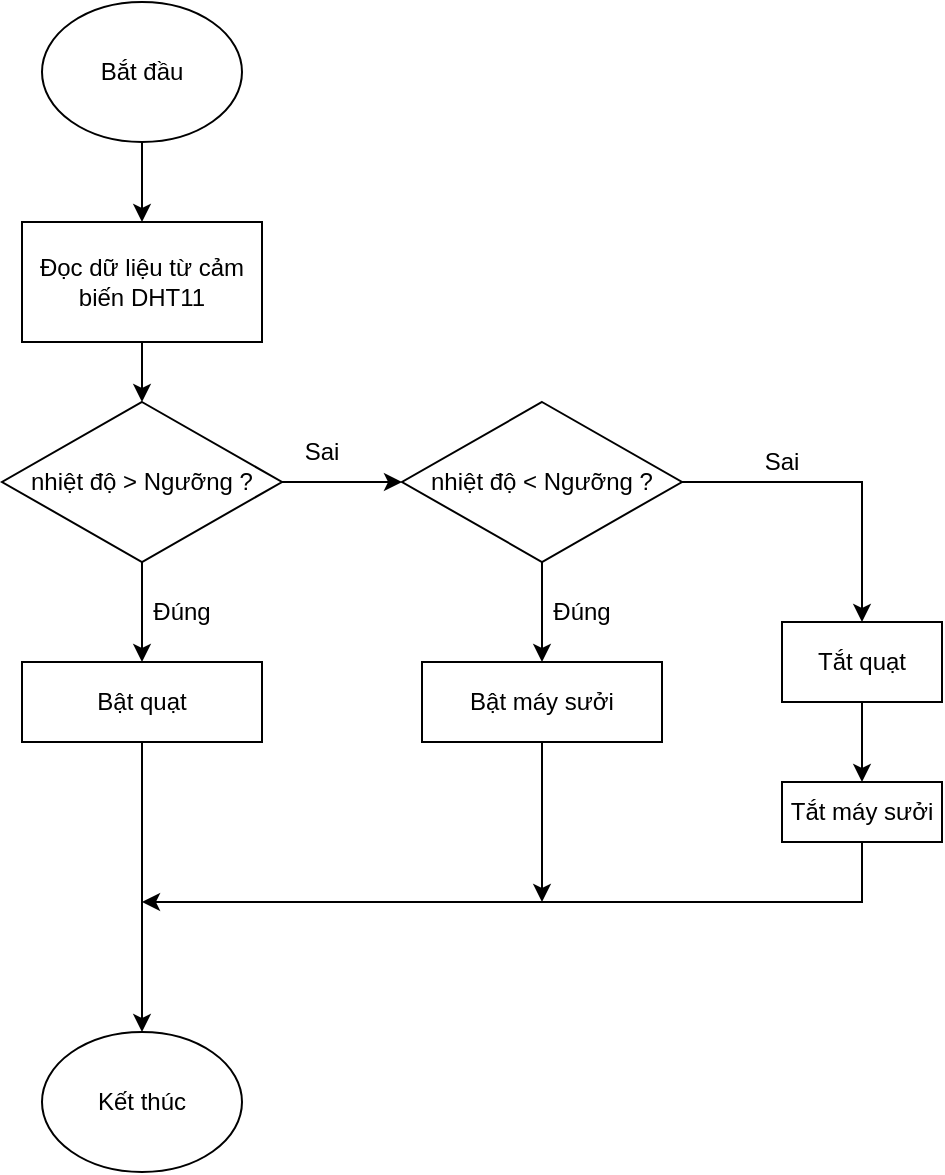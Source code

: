 <mxfile version="24.5.4" type="github">
  <diagram id="C5RBs43oDa-KdzZeNtuy" name="Page-1">
    <mxGraphModel dx="1195" dy="650" grid="1" gridSize="10" guides="1" tooltips="1" connect="1" arrows="1" fold="1" page="1" pageScale="1" pageWidth="827" pageHeight="1169" math="0" shadow="0">
      <root>
        <mxCell id="WIyWlLk6GJQsqaUBKTNV-0" />
        <mxCell id="WIyWlLk6GJQsqaUBKTNV-1" parent="WIyWlLk6GJQsqaUBKTNV-0" />
        <mxCell id="pVYkmlVPrWWCpemCbaPl-2" value="" style="edgeStyle=orthogonalEdgeStyle;rounded=0;orthogonalLoop=1;jettySize=auto;html=1;" edge="1" parent="WIyWlLk6GJQsqaUBKTNV-1" source="RDoNRa1ZfG9B4c3Ke6yH-1" target="RDoNRa1ZfG9B4c3Ke6yH-18">
          <mxGeometry relative="1" as="geometry" />
        </mxCell>
        <mxCell id="RDoNRa1ZfG9B4c3Ke6yH-1" value="Bắt đầu" style="ellipse;whiteSpace=wrap;html=1;" parent="WIyWlLk6GJQsqaUBKTNV-1" vertex="1">
          <mxGeometry x="190" y="70" width="100" height="70" as="geometry" />
        </mxCell>
        <mxCell id="pVYkmlVPrWWCpemCbaPl-0" value="" style="edgeStyle=orthogonalEdgeStyle;rounded=0;orthogonalLoop=1;jettySize=auto;html=1;" edge="1" parent="WIyWlLk6GJQsqaUBKTNV-1" source="RDoNRa1ZfG9B4c3Ke6yH-2" target="RDoNRa1ZfG9B4c3Ke6yH-21">
          <mxGeometry relative="1" as="geometry" />
        </mxCell>
        <mxCell id="RDoNRa1ZfG9B4c3Ke6yH-2" value="nhiệt độ &amp;gt; Ngưỡng ?" style="rhombus;whiteSpace=wrap;html=1;" parent="WIyWlLk6GJQsqaUBKTNV-1" vertex="1">
          <mxGeometry x="170" y="270" width="140" height="80" as="geometry" />
        </mxCell>
        <mxCell id="RDoNRa1ZfG9B4c3Ke6yH-3" value="" style="endArrow=classic;html=1;rounded=0;exitX=0.5;exitY=1;exitDx=0;exitDy=0;" parent="WIyWlLk6GJQsqaUBKTNV-1" source="RDoNRa1ZfG9B4c3Ke6yH-2" edge="1">
          <mxGeometry width="50" height="50" relative="1" as="geometry">
            <mxPoint x="370" y="570" as="sourcePoint" />
            <mxPoint x="240" y="400" as="targetPoint" />
          </mxGeometry>
        </mxCell>
        <mxCell id="RDoNRa1ZfG9B4c3Ke6yH-4" value="Đúng" style="text;html=1;align=center;verticalAlign=middle;whiteSpace=wrap;rounded=0;" parent="WIyWlLk6GJQsqaUBKTNV-1" vertex="1">
          <mxGeometry x="230" y="360" width="60" height="30" as="geometry" />
        </mxCell>
        <mxCell id="RDoNRa1ZfG9B4c3Ke6yH-6" value="Sai" style="text;html=1;align=center;verticalAlign=middle;whiteSpace=wrap;rounded=0;" parent="WIyWlLk6GJQsqaUBKTNV-1" vertex="1">
          <mxGeometry x="300" y="280" width="60" height="30" as="geometry" />
        </mxCell>
        <mxCell id="RDoNRa1ZfG9B4c3Ke6yH-7" value="Bật quạt" style="rounded=0;whiteSpace=wrap;html=1;" parent="WIyWlLk6GJQsqaUBKTNV-1" vertex="1">
          <mxGeometry x="180" y="400" width="120" height="40" as="geometry" />
        </mxCell>
        <mxCell id="pVYkmlVPrWWCpemCbaPl-8" style="edgeStyle=orthogonalEdgeStyle;rounded=0;orthogonalLoop=1;jettySize=auto;html=1;" edge="1" parent="WIyWlLk6GJQsqaUBKTNV-1" source="RDoNRa1ZfG9B4c3Ke6yH-8">
          <mxGeometry relative="1" as="geometry">
            <mxPoint x="440" y="520" as="targetPoint" />
          </mxGeometry>
        </mxCell>
        <mxCell id="RDoNRa1ZfG9B4c3Ke6yH-8" value="Bật máy sưởi" style="rounded=0;whiteSpace=wrap;html=1;" parent="WIyWlLk6GJQsqaUBKTNV-1" vertex="1">
          <mxGeometry x="380" y="400" width="120" height="40" as="geometry" />
        </mxCell>
        <mxCell id="RDoNRa1ZfG9B4c3Ke6yH-9" value="" style="endArrow=classic;html=1;rounded=0;exitX=0.5;exitY=1;exitDx=0;exitDy=0;entryX=0.5;entryY=0;entryDx=0;entryDy=0;" parent="WIyWlLk6GJQsqaUBKTNV-1" source="RDoNRa1ZfG9B4c3Ke6yH-7" target="RDoNRa1ZfG9B4c3Ke6yH-17" edge="1">
          <mxGeometry width="50" height="50" relative="1" as="geometry">
            <mxPoint x="360" y="610" as="sourcePoint" />
            <mxPoint x="240" y="550" as="targetPoint" />
          </mxGeometry>
        </mxCell>
        <mxCell id="RDoNRa1ZfG9B4c3Ke6yH-17" value="Kết thúc" style="ellipse;whiteSpace=wrap;html=1;" parent="WIyWlLk6GJQsqaUBKTNV-1" vertex="1">
          <mxGeometry x="190" y="585" width="100" height="70" as="geometry" />
        </mxCell>
        <mxCell id="RDoNRa1ZfG9B4c3Ke6yH-18" value="Đọc dữ liệu từ cảm biến DHT11" style="rounded=0;whiteSpace=wrap;html=1;" parent="WIyWlLk6GJQsqaUBKTNV-1" vertex="1">
          <mxGeometry x="180" y="180" width="120" height="60" as="geometry" />
        </mxCell>
        <mxCell id="pVYkmlVPrWWCpemCbaPl-1" value="" style="edgeStyle=orthogonalEdgeStyle;rounded=0;orthogonalLoop=1;jettySize=auto;html=1;entryX=0.5;entryY=0;entryDx=0;entryDy=0;" edge="1" parent="WIyWlLk6GJQsqaUBKTNV-1" source="RDoNRa1ZfG9B4c3Ke6yH-21" target="RDoNRa1ZfG9B4c3Ke6yH-27">
          <mxGeometry relative="1" as="geometry">
            <mxPoint x="570" y="310" as="targetPoint" />
          </mxGeometry>
        </mxCell>
        <mxCell id="pVYkmlVPrWWCpemCbaPl-4" value="" style="edgeStyle=orthogonalEdgeStyle;rounded=0;orthogonalLoop=1;jettySize=auto;html=1;" edge="1" parent="WIyWlLk6GJQsqaUBKTNV-1" source="RDoNRa1ZfG9B4c3Ke6yH-21" target="RDoNRa1ZfG9B4c3Ke6yH-8">
          <mxGeometry relative="1" as="geometry" />
        </mxCell>
        <mxCell id="RDoNRa1ZfG9B4c3Ke6yH-21" value="nhiệt độ &amp;lt; Ngưỡng ?" style="rhombus;whiteSpace=wrap;html=1;" parent="WIyWlLk6GJQsqaUBKTNV-1" vertex="1">
          <mxGeometry x="370" y="270" width="140" height="80" as="geometry" />
        </mxCell>
        <mxCell id="RDoNRa1ZfG9B4c3Ke6yH-24" value="Sai" style="text;html=1;align=center;verticalAlign=middle;whiteSpace=wrap;rounded=0;" parent="WIyWlLk6GJQsqaUBKTNV-1" vertex="1">
          <mxGeometry x="530" y="280" width="60" height="40" as="geometry" />
        </mxCell>
        <mxCell id="pVYkmlVPrWWCpemCbaPl-6" value="" style="edgeStyle=orthogonalEdgeStyle;rounded=0;orthogonalLoop=1;jettySize=auto;html=1;" edge="1" parent="WIyWlLk6GJQsqaUBKTNV-1" source="RDoNRa1ZfG9B4c3Ke6yH-27" target="RDoNRa1ZfG9B4c3Ke6yH-36">
          <mxGeometry relative="1" as="geometry" />
        </mxCell>
        <mxCell id="RDoNRa1ZfG9B4c3Ke6yH-27" value="Tắt quạt" style="rounded=0;whiteSpace=wrap;html=1;" parent="WIyWlLk6GJQsqaUBKTNV-1" vertex="1">
          <mxGeometry x="560" y="380" width="80" height="40" as="geometry" />
        </mxCell>
        <mxCell id="RDoNRa1ZfG9B4c3Ke6yH-32" value="Đúng" style="text;html=1;align=center;verticalAlign=middle;whiteSpace=wrap;rounded=0;" parent="WIyWlLk6GJQsqaUBKTNV-1" vertex="1">
          <mxGeometry x="430" y="360" width="60" height="30" as="geometry" />
        </mxCell>
        <mxCell id="RDoNRa1ZfG9B4c3Ke6yH-36" value="Tắt máy sưởi" style="rounded=0;whiteSpace=wrap;html=1;" parent="WIyWlLk6GJQsqaUBKTNV-1" vertex="1">
          <mxGeometry x="560" y="460" width="80" height="30" as="geometry" />
        </mxCell>
        <mxCell id="RDoNRa1ZfG9B4c3Ke6yH-40" value="" style="endArrow=classic;html=1;rounded=0;exitX=0.5;exitY=1;exitDx=0;exitDy=0;entryX=0.5;entryY=0;entryDx=0;entryDy=0;" parent="WIyWlLk6GJQsqaUBKTNV-1" source="RDoNRa1ZfG9B4c3Ke6yH-18" target="RDoNRa1ZfG9B4c3Ke6yH-2" edge="1">
          <mxGeometry width="50" height="50" relative="1" as="geometry">
            <mxPoint x="230" y="350" as="sourcePoint" />
            <mxPoint x="280" y="300" as="targetPoint" />
          </mxGeometry>
        </mxCell>
        <mxCell id="pVYkmlVPrWWCpemCbaPl-7" value="" style="endArrow=classic;html=1;rounded=0;exitX=0.5;exitY=1;exitDx=0;exitDy=0;" edge="1" parent="WIyWlLk6GJQsqaUBKTNV-1" source="RDoNRa1ZfG9B4c3Ke6yH-36">
          <mxGeometry width="50" height="50" relative="1" as="geometry">
            <mxPoint x="640" y="410" as="sourcePoint" />
            <mxPoint x="240" y="520" as="targetPoint" />
            <Array as="points">
              <mxPoint x="600" y="520" />
              <mxPoint x="460" y="520" />
            </Array>
          </mxGeometry>
        </mxCell>
      </root>
    </mxGraphModel>
  </diagram>
</mxfile>

